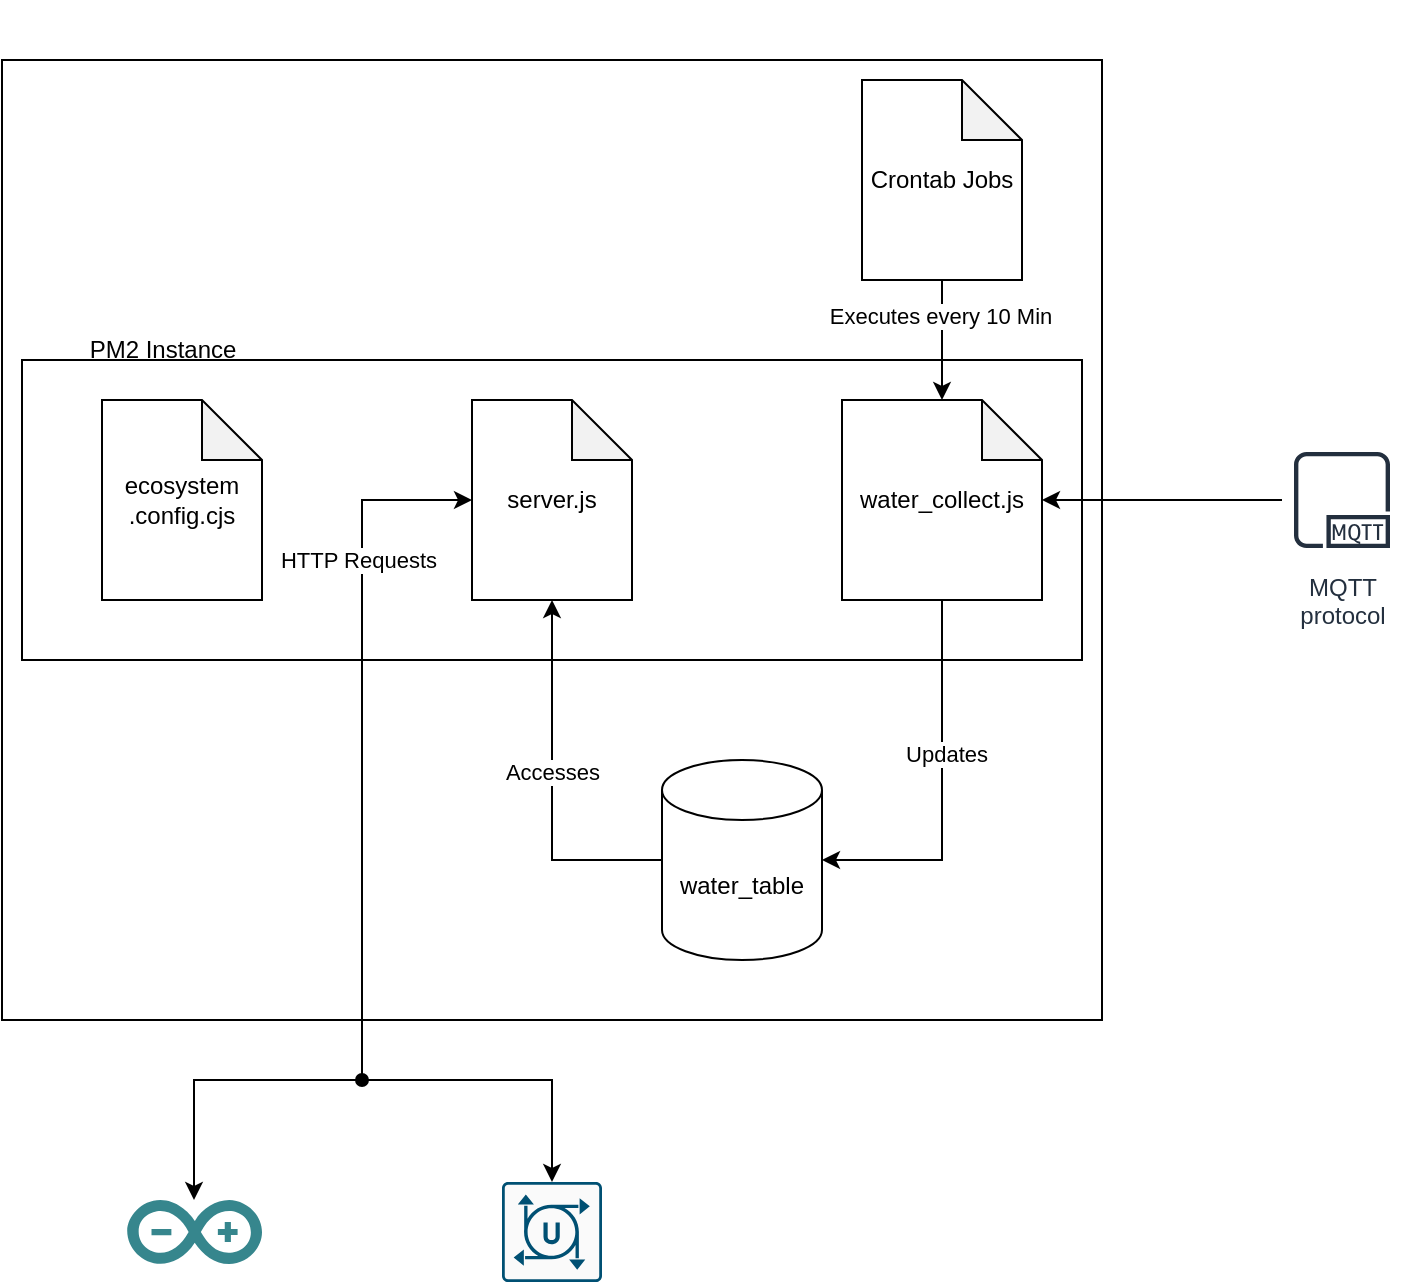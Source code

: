<mxfile version="25.0.1">
  <diagram name="Page-1" id="-95AK33WbEwxsIXHG2Bi">
    <mxGraphModel dx="1158" dy="633" grid="1" gridSize="10" guides="1" tooltips="1" connect="1" arrows="1" fold="1" page="1" pageScale="1" pageWidth="850" pageHeight="1100" math="0" shadow="0">
      <root>
        <mxCell id="0" />
        <mxCell id="1" parent="0" />
        <mxCell id="lguzWhvpEWua67xRzVk2-27" value="" style="rounded=0;whiteSpace=wrap;html=1;" vertex="1" parent="1">
          <mxGeometry x="160" y="30" width="550" height="480" as="geometry" />
        </mxCell>
        <mxCell id="lguzWhvpEWua67xRzVk2-17" value="" style="rounded=0;whiteSpace=wrap;html=1;" vertex="1" parent="1">
          <mxGeometry x="170" y="180" width="530" height="150" as="geometry" />
        </mxCell>
        <mxCell id="lguzWhvpEWua67xRzVk2-7" value="water_table" style="shape=cylinder3;whiteSpace=wrap;html=1;boundedLbl=1;backgroundOutline=1;size=15;" vertex="1" parent="1">
          <mxGeometry x="490" y="380" width="80" height="100" as="geometry" />
        </mxCell>
        <mxCell id="lguzWhvpEWua67xRzVk2-8" value="water_collect.js" style="shape=note;whiteSpace=wrap;html=1;backgroundOutline=1;darkOpacity=0.05;" vertex="1" parent="1">
          <mxGeometry x="580" y="200" width="100" height="100" as="geometry" />
        </mxCell>
        <mxCell id="lguzWhvpEWua67xRzVk2-33" style="edgeStyle=orthogonalEdgeStyle;rounded=0;orthogonalLoop=1;jettySize=auto;html=1;exitX=0;exitY=0.5;exitDx=0;exitDy=0;exitPerimeter=0;startArrow=classic;startFill=1;" edge="1" parent="1" source="lguzWhvpEWua67xRzVk2-9" target="lguzWhvpEWua67xRzVk2-31">
          <mxGeometry relative="1" as="geometry">
            <mxPoint x="830" y="440" as="targetPoint" />
            <Array as="points">
              <mxPoint x="340" y="250" />
              <mxPoint x="340" y="540" />
              <mxPoint x="256" y="540" />
            </Array>
          </mxGeometry>
        </mxCell>
        <mxCell id="lguzWhvpEWua67xRzVk2-35" value="HTTP Requests" style="edgeLabel;html=1;align=center;verticalAlign=middle;resizable=0;points=[];" vertex="1" connectable="0" parent="lguzWhvpEWua67xRzVk2-33">
          <mxGeometry x="-0.056" y="-2" relative="1" as="geometry">
            <mxPoint y="-146" as="offset" />
          </mxGeometry>
        </mxCell>
        <mxCell id="lguzWhvpEWua67xRzVk2-9" value="server.js" style="shape=note;whiteSpace=wrap;html=1;backgroundOutline=1;darkOpacity=0.05;" vertex="1" parent="1">
          <mxGeometry x="395" y="200" width="80" height="100" as="geometry" />
        </mxCell>
        <mxCell id="lguzWhvpEWua67xRzVk2-16" value="" style="shape=image;html=1;verticalAlign=top;verticalLabelPosition=bottom;labelBackgroundColor=#ffffff;imageAspect=0;aspect=fixed;image=https://cdn1.iconfinder.com/data/icons/fruit-136/64/Fruit_iconfree_Filled_Outline_raspberry-healthy-organic-food-fruit_icon-128.png" vertex="1" parent="1">
          <mxGeometry x="190" width="68" height="68" as="geometry" />
        </mxCell>
        <mxCell id="lguzWhvpEWua67xRzVk2-19" value="" style="edgeStyle=elbowEdgeStyle;rounded=0;orthogonalLoop=1;jettySize=auto;html=1;elbow=vertical;" edge="1" parent="1" source="lguzWhvpEWua67xRzVk2-18" target="lguzWhvpEWua67xRzVk2-8">
          <mxGeometry relative="1" as="geometry" />
        </mxCell>
        <mxCell id="lguzWhvpEWua67xRzVk2-18" value="MQTT&#xa;protocol" style="sketch=0;outlineConnect=0;fontColor=#232F3E;gradientColor=none;strokeColor=#232F3E;fillColor=#ffffff;dashed=0;verticalLabelPosition=bottom;verticalAlign=top;align=center;html=1;fontSize=12;fontStyle=0;aspect=fixed;shape=mxgraph.aws4.resourceIcon;resIcon=mxgraph.aws4.mqtt_protocol;" vertex="1" parent="1">
          <mxGeometry x="800" y="220" width="60" height="60" as="geometry" />
        </mxCell>
        <mxCell id="lguzWhvpEWua67xRzVk2-21" value="ecosystem&lt;div&gt;.config.cjs&lt;/div&gt;" style="shape=note;whiteSpace=wrap;html=1;backgroundOutline=1;darkOpacity=0.05;" vertex="1" parent="1">
          <mxGeometry x="210" y="200" width="80" height="100" as="geometry" />
        </mxCell>
        <mxCell id="lguzWhvpEWua67xRzVk2-22" value="PM2 Instance" style="text;html=1;align=center;verticalAlign=middle;resizable=0;points=[];autosize=1;strokeColor=none;fillColor=none;" vertex="1" parent="1">
          <mxGeometry x="190" y="160" width="100" height="30" as="geometry" />
        </mxCell>
        <mxCell id="lguzWhvpEWua67xRzVk2-23" style="edgeStyle=orthogonalEdgeStyle;rounded=0;orthogonalLoop=1;jettySize=auto;html=1;exitX=0.5;exitY=1;exitDx=0;exitDy=0;exitPerimeter=0;entryX=1;entryY=0.5;entryDx=0;entryDy=0;entryPerimeter=0;" edge="1" parent="1" source="lguzWhvpEWua67xRzVk2-8" target="lguzWhvpEWua67xRzVk2-7">
          <mxGeometry relative="1" as="geometry" />
        </mxCell>
        <mxCell id="lguzWhvpEWua67xRzVk2-24" value="Updates" style="edgeLabel;html=1;align=center;verticalAlign=middle;resizable=0;points=[];" vertex="1" connectable="0" parent="lguzWhvpEWua67xRzVk2-23">
          <mxGeometry x="-0.19" y="2" relative="1" as="geometry">
            <mxPoint as="offset" />
          </mxGeometry>
        </mxCell>
        <mxCell id="lguzWhvpEWua67xRzVk2-25" style="edgeStyle=orthogonalEdgeStyle;rounded=0;orthogonalLoop=1;jettySize=auto;html=1;exitX=0;exitY=0.5;exitDx=0;exitDy=0;exitPerimeter=0;entryX=0.5;entryY=1;entryDx=0;entryDy=0;entryPerimeter=0;" edge="1" parent="1" source="lguzWhvpEWua67xRzVk2-7" target="lguzWhvpEWua67xRzVk2-9">
          <mxGeometry relative="1" as="geometry" />
        </mxCell>
        <mxCell id="lguzWhvpEWua67xRzVk2-26" value="Accesses" style="edgeLabel;html=1;align=center;verticalAlign=middle;resizable=0;points=[];" vertex="1" connectable="0" parent="lguzWhvpEWua67xRzVk2-25">
          <mxGeometry x="0.07" relative="1" as="geometry">
            <mxPoint as="offset" />
          </mxGeometry>
        </mxCell>
        <mxCell id="lguzWhvpEWua67xRzVk2-28" value="Crontab Jobs" style="shape=note;whiteSpace=wrap;html=1;backgroundOutline=1;darkOpacity=0.05;" vertex="1" parent="1">
          <mxGeometry x="590" y="40" width="80" height="100" as="geometry" />
        </mxCell>
        <mxCell id="lguzWhvpEWua67xRzVk2-29" style="edgeStyle=orthogonalEdgeStyle;rounded=0;orthogonalLoop=1;jettySize=auto;html=1;exitX=0.5;exitY=1;exitDx=0;exitDy=0;exitPerimeter=0;entryX=0.5;entryY=0;entryDx=0;entryDy=0;entryPerimeter=0;" edge="1" parent="1" source="lguzWhvpEWua67xRzVk2-28" target="lguzWhvpEWua67xRzVk2-8">
          <mxGeometry relative="1" as="geometry" />
        </mxCell>
        <mxCell id="lguzWhvpEWua67xRzVk2-30" value="Executes every 10 Min" style="edgeLabel;html=1;align=center;verticalAlign=middle;resizable=0;points=[];" vertex="1" connectable="0" parent="lguzWhvpEWua67xRzVk2-29">
          <mxGeometry x="-0.4" y="-1" relative="1" as="geometry">
            <mxPoint as="offset" />
          </mxGeometry>
        </mxCell>
        <mxCell id="lguzWhvpEWua67xRzVk2-31" value="" style="dashed=0;outlineConnect=0;html=1;align=center;labelPosition=center;verticalLabelPosition=bottom;verticalAlign=top;shape=mxgraph.weblogos.arduino;fillColor=#36868D;strokeColor=none" vertex="1" parent="1">
          <mxGeometry x="222.6" y="600" width="67.4" height="32" as="geometry" />
        </mxCell>
        <mxCell id="lguzWhvpEWua67xRzVk2-34" style="edgeStyle=orthogonalEdgeStyle;rounded=0;orthogonalLoop=1;jettySize=auto;html=1;exitX=0.5;exitY=0;exitDx=0;exitDy=0;exitPerimeter=0;endArrow=oval;endFill=1;startArrow=classic;startFill=1;" edge="1" parent="1" source="lguzWhvpEWua67xRzVk2-32">
          <mxGeometry relative="1" as="geometry">
            <mxPoint x="340" y="540" as="targetPoint" />
            <Array as="points">
              <mxPoint x="435" y="540" />
            </Array>
          </mxGeometry>
        </mxCell>
        <mxCell id="lguzWhvpEWua67xRzVk2-32" value="" style="sketch=0;points=[[0.015,0.015,0],[0.985,0.015,0],[0.985,0.985,0],[0.015,0.985,0],[0.25,0,0],[0.5,0,0],[0.75,0,0],[1,0.25,0],[1,0.5,0],[1,0.75,0],[0.75,1,0],[0.5,1,0],[0.25,1,0],[0,0.75,0],[0,0.5,0],[0,0.25,0]];verticalLabelPosition=bottom;html=1;verticalAlign=top;aspect=fixed;align=center;pointerEvents=1;shape=mxgraph.cisco19.rect;prIcon=unity;fillColor=#FAFAFA;strokeColor=#005073;" vertex="1" parent="1">
          <mxGeometry x="410" y="591" width="50" height="50" as="geometry" />
        </mxCell>
      </root>
    </mxGraphModel>
  </diagram>
</mxfile>
